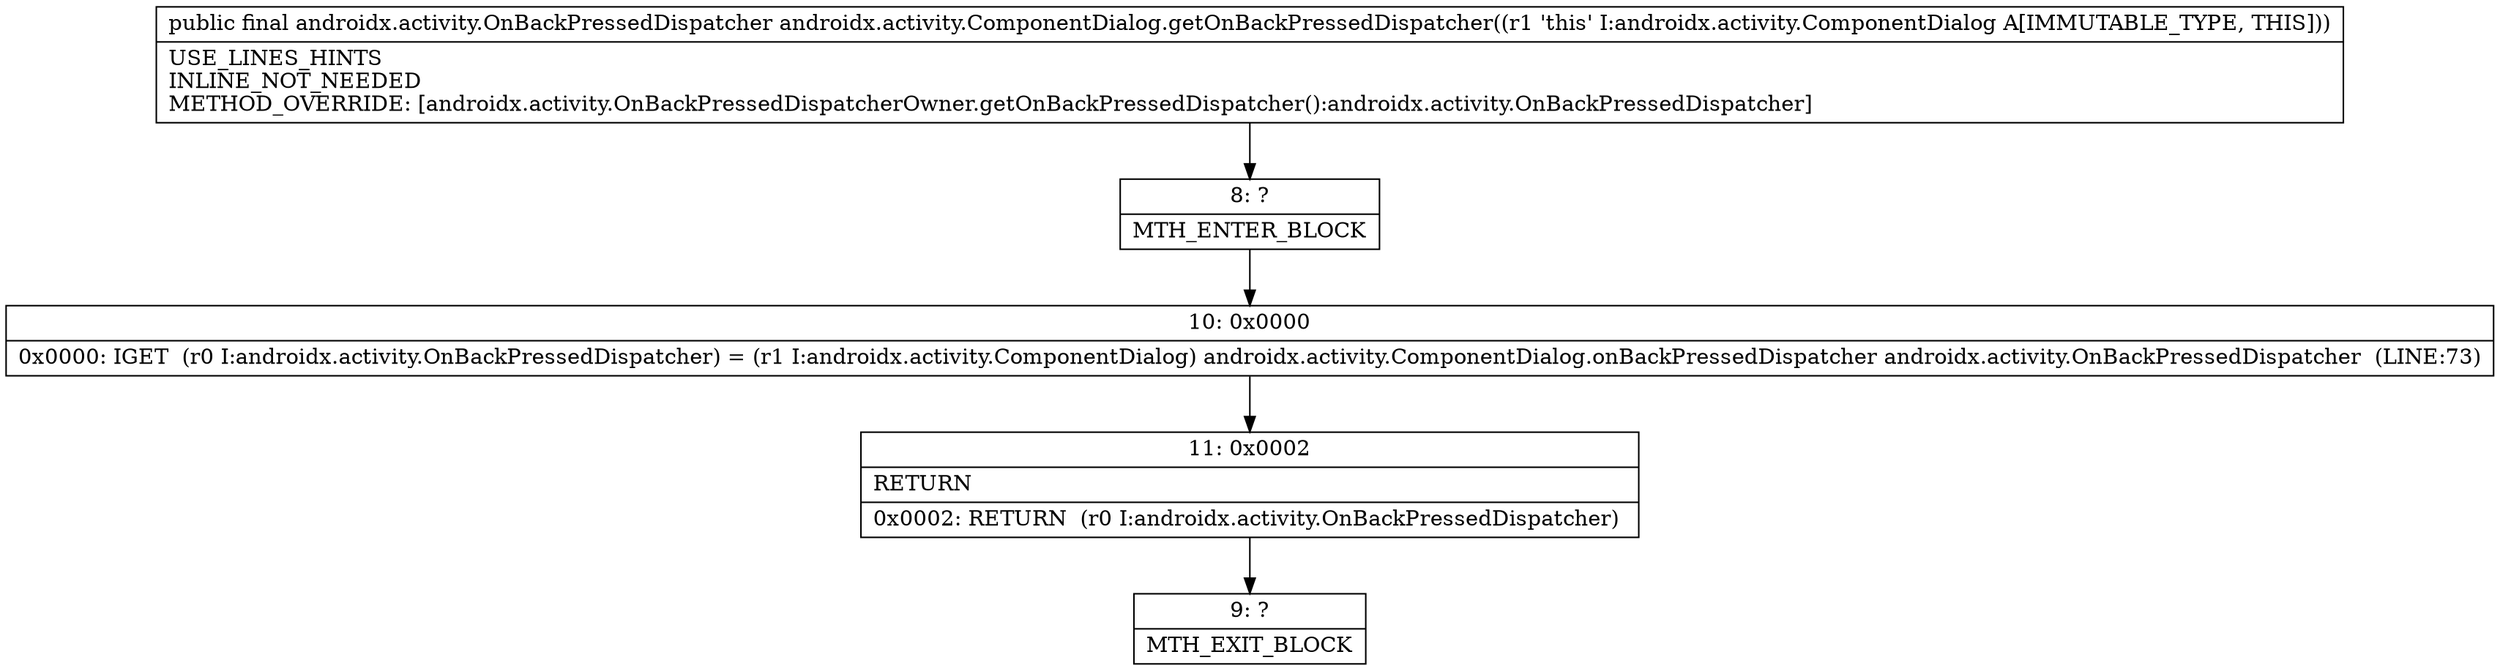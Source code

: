 digraph "CFG forandroidx.activity.ComponentDialog.getOnBackPressedDispatcher()Landroidx\/activity\/OnBackPressedDispatcher;" {
Node_8 [shape=record,label="{8\:\ ?|MTH_ENTER_BLOCK\l}"];
Node_10 [shape=record,label="{10\:\ 0x0000|0x0000: IGET  (r0 I:androidx.activity.OnBackPressedDispatcher) = (r1 I:androidx.activity.ComponentDialog) androidx.activity.ComponentDialog.onBackPressedDispatcher androidx.activity.OnBackPressedDispatcher  (LINE:73)\l}"];
Node_11 [shape=record,label="{11\:\ 0x0002|RETURN\l|0x0002: RETURN  (r0 I:androidx.activity.OnBackPressedDispatcher) \l}"];
Node_9 [shape=record,label="{9\:\ ?|MTH_EXIT_BLOCK\l}"];
MethodNode[shape=record,label="{public final androidx.activity.OnBackPressedDispatcher androidx.activity.ComponentDialog.getOnBackPressedDispatcher((r1 'this' I:androidx.activity.ComponentDialog A[IMMUTABLE_TYPE, THIS]))  | USE_LINES_HINTS\lINLINE_NOT_NEEDED\lMETHOD_OVERRIDE: [androidx.activity.OnBackPressedDispatcherOwner.getOnBackPressedDispatcher():androidx.activity.OnBackPressedDispatcher]\l}"];
MethodNode -> Node_8;Node_8 -> Node_10;
Node_10 -> Node_11;
Node_11 -> Node_9;
}

